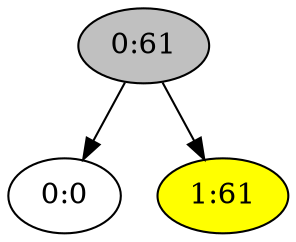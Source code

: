digraph "big-i1:61" {

/* Nodes */

N_0_61[label="0:61"][style="filled"][fillcolor="grey"];
N_0_0[label="0:0"];
N_1_61[label="1:61"][style="filled"][fillcolor="yellow"];

/* Edges */

N_0_61 -> N_0_0;
N_0_61 -> N_1_61;
}
